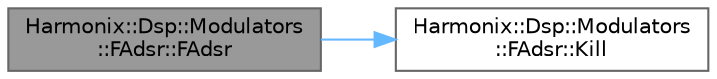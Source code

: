 digraph "Harmonix::Dsp::Modulators::FAdsr::FAdsr"
{
 // INTERACTIVE_SVG=YES
 // LATEX_PDF_SIZE
  bgcolor="transparent";
  edge [fontname=Helvetica,fontsize=10,labelfontname=Helvetica,labelfontsize=10];
  node [fontname=Helvetica,fontsize=10,shape=box,height=0.2,width=0.4];
  rankdir="LR";
  Node1 [id="Node000001",label="Harmonix::Dsp::Modulators\l::FAdsr::FAdsr",height=0.2,width=0.4,color="gray40", fillcolor="grey60", style="filled", fontcolor="black",tooltip=" "];
  Node1 -> Node2 [id="edge1_Node000001_Node000002",color="steelblue1",style="solid",tooltip=" "];
  Node2 [id="Node000002",label="Harmonix::Dsp::Modulators\l::FAdsr::Kill",height=0.2,width=0.4,color="grey40", fillcolor="white", style="filled",URL="$d0/d41/structHarmonix_1_1Dsp_1_1Modulators_1_1FAdsr.html#a18305393ebc2ff1f6ac370ca1eae4a30",tooltip=" "];
}
